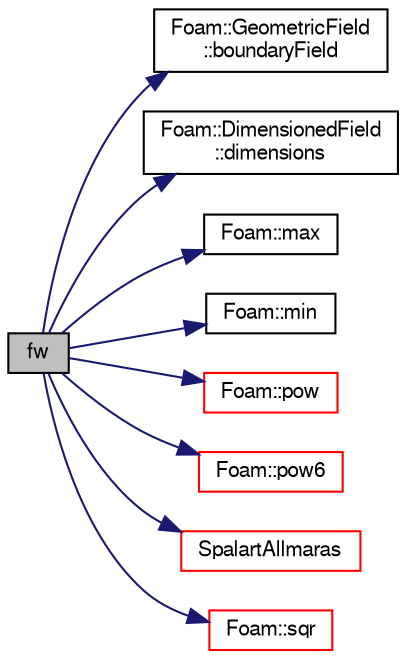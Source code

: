 digraph "fw"
{
  bgcolor="transparent";
  edge [fontname="FreeSans",fontsize="10",labelfontname="FreeSans",labelfontsize="10"];
  node [fontname="FreeSans",fontsize="10",shape=record];
  rankdir="LR";
  Node67 [label="fw",height=0.2,width=0.4,color="black", fillcolor="grey75", style="filled", fontcolor="black"];
  Node67 -> Node68 [color="midnightblue",fontsize="10",style="solid",fontname="FreeSans"];
  Node68 [label="Foam::GeometricField\l::boundaryField",height=0.2,width=0.4,color="black",URL="$a22434.html#a3c6c1a789b48ea0c5e8bff64f9c14f2d",tooltip="Return reference to GeometricBoundaryField. "];
  Node67 -> Node69 [color="midnightblue",fontsize="10",style="solid",fontname="FreeSans"];
  Node69 [label="Foam::DimensionedField\l::dimensions",height=0.2,width=0.4,color="black",URL="$a26390.html#a66989c1e0666e0d0c93a2056ce75599e",tooltip="Return dimensions. "];
  Node67 -> Node70 [color="midnightblue",fontsize="10",style="solid",fontname="FreeSans"];
  Node70 [label="Foam::max",height=0.2,width=0.4,color="black",URL="$a21124.html#ac993e906cf2774ae77e666bc24e81733"];
  Node67 -> Node71 [color="midnightblue",fontsize="10",style="solid",fontname="FreeSans"];
  Node71 [label="Foam::min",height=0.2,width=0.4,color="black",URL="$a21124.html#a253e112ad2d56d96230ff39ea7f442dc"];
  Node67 -> Node72 [color="midnightblue",fontsize="10",style="solid",fontname="FreeSans"];
  Node72 [label="Foam::pow",height=0.2,width=0.4,color="red",URL="$a21124.html#a7500c8e9d27a442adc75e287de074c7c"];
  Node67 -> Node76 [color="midnightblue",fontsize="10",style="solid",fontname="FreeSans"];
  Node76 [label="Foam::pow6",height=0.2,width=0.4,color="red",URL="$a21124.html#a04b4396e0871b6db3334ced48a96b80f"];
  Node67 -> Node77 [color="midnightblue",fontsize="10",style="solid",fontname="FreeSans"];
  Node77 [label="SpalartAllmaras",height=0.2,width=0.4,color="red",URL="$a30770.html#a2c41874f5564c35f78ffe626cd35af57",tooltip="Construct from components. "];
  Node67 -> Node88 [color="midnightblue",fontsize="10",style="solid",fontname="FreeSans"];
  Node88 [label="Foam::sqr",height=0.2,width=0.4,color="red",URL="$a21124.html#a277dc11c581d53826ab5090b08f3b17b"];
}
